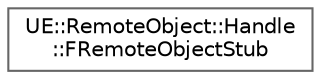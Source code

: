 digraph "Graphical Class Hierarchy"
{
 // INTERACTIVE_SVG=YES
 // LATEX_PDF_SIZE
  bgcolor="transparent";
  edge [fontname=Helvetica,fontsize=10,labelfontname=Helvetica,labelfontsize=10];
  node [fontname=Helvetica,fontsize=10,shape=box,height=0.2,width=0.4];
  rankdir="LR";
  Node0 [id="Node000000",label="UE::RemoteObject::Handle\l::FRemoteObjectStub",height=0.2,width=0.4,color="grey40", fillcolor="white", style="filled",URL="$d9/dce/structUE_1_1RemoteObject_1_1Handle_1_1FRemoteObjectStub.html",tooltip=" "];
}
